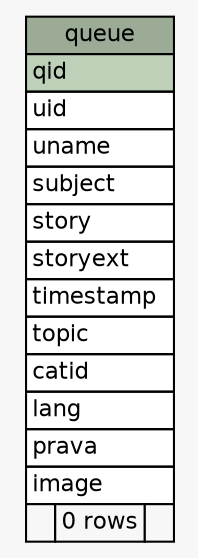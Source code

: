 // dot 2.38.0 on Mac OS X 10.9.4
// SchemaSpy rev 590
digraph "queue" {
  graph [
    rankdir="RL"
    bgcolor="#f7f7f7"
    nodesep="0.18"
    ranksep="0.46"
    fontname="Helvetica"
    fontsize="11"
  ];
  node [
    fontname="Helvetica"
    fontsize="11"
    shape="plaintext"
  ];
  edge [
    arrowsize="0.8"
  ];
  "queue" [
    label=<
    <TABLE BORDER="0" CELLBORDER="1" CELLSPACING="0" BGCOLOR="#ffffff">
      <TR><TD COLSPAN="3" BGCOLOR="#9bab96" ALIGN="CENTER">queue</TD></TR>
      <TR><TD PORT="qid" COLSPAN="3" BGCOLOR="#bed1b8" ALIGN="LEFT">qid</TD></TR>
      <TR><TD PORT="uid" COLSPAN="3" ALIGN="LEFT">uid</TD></TR>
      <TR><TD PORT="uname" COLSPAN="3" ALIGN="LEFT">uname</TD></TR>
      <TR><TD PORT="subject" COLSPAN="3" ALIGN="LEFT">subject</TD></TR>
      <TR><TD PORT="story" COLSPAN="3" ALIGN="LEFT">story</TD></TR>
      <TR><TD PORT="storyext" COLSPAN="3" ALIGN="LEFT">storyext</TD></TR>
      <TR><TD PORT="timestamp" COLSPAN="3" ALIGN="LEFT">timestamp</TD></TR>
      <TR><TD PORT="topic" COLSPAN="3" ALIGN="LEFT">topic</TD></TR>
      <TR><TD PORT="catid" COLSPAN="3" ALIGN="LEFT">catid</TD></TR>
      <TR><TD PORT="lang" COLSPAN="3" ALIGN="LEFT">lang</TD></TR>
      <TR><TD PORT="prava" COLSPAN="3" ALIGN="LEFT">prava</TD></TR>
      <TR><TD PORT="image" COLSPAN="3" ALIGN="LEFT">image</TD></TR>
      <TR><TD ALIGN="LEFT" BGCOLOR="#f7f7f7">  </TD><TD ALIGN="RIGHT" BGCOLOR="#f7f7f7">0 rows</TD><TD ALIGN="RIGHT" BGCOLOR="#f7f7f7">  </TD></TR>
    </TABLE>>
    URL="tables/queue.html"
    tooltip="queue"
  ];
}
